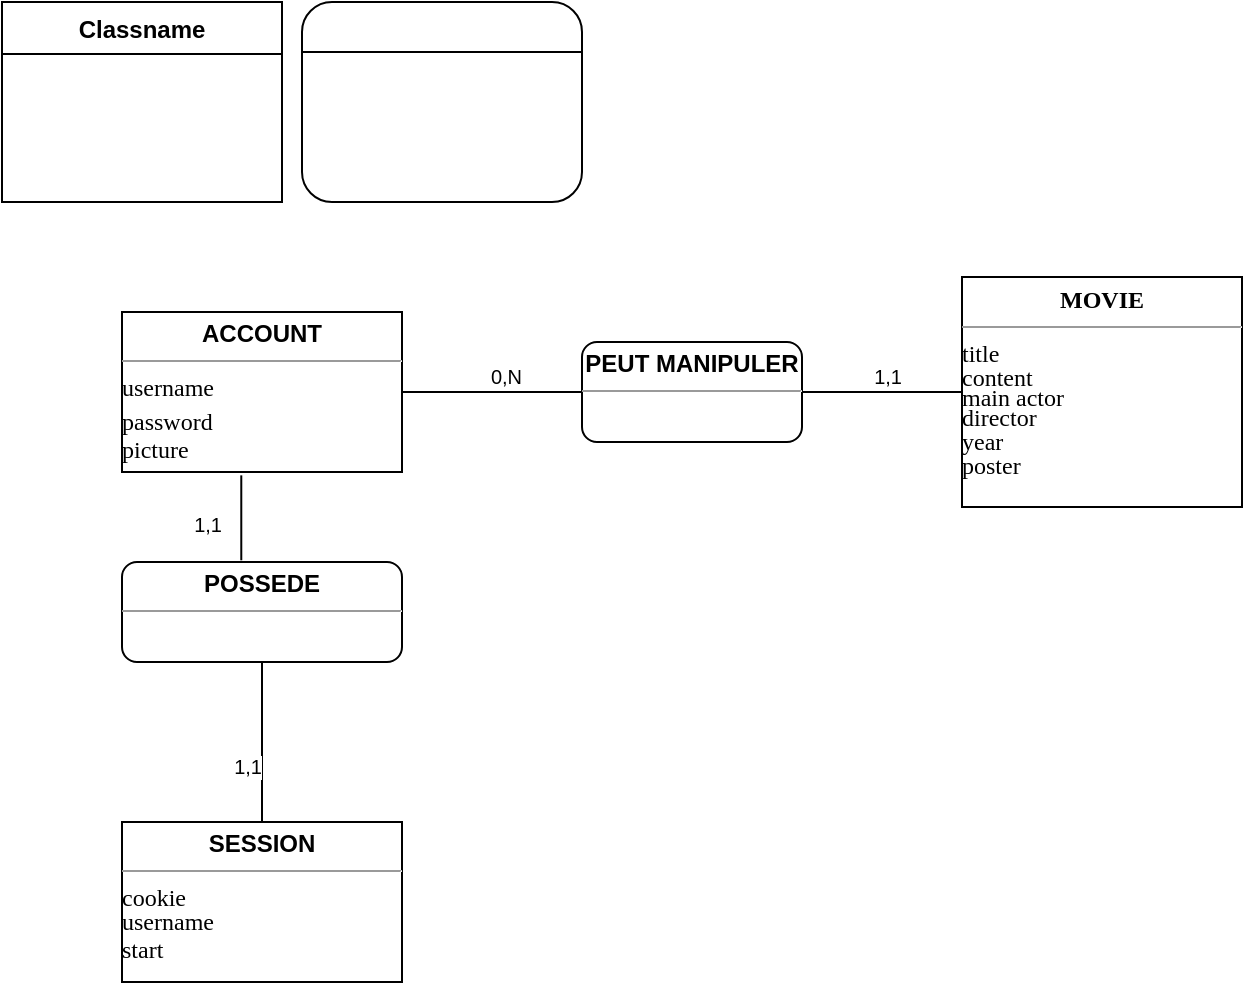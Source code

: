 <mxfile version="12.3.4" type="device" pages="1"><diagram id="5V_i015mzxJ5JcxgLk4W" name="Page-1"><mxGraphModel dx="813" dy="433" grid="1" gridSize="10" guides="1" tooltips="1" connect="1" arrows="1" fold="1" page="1" pageScale="1" pageWidth="827" pageHeight="1169" math="0" shadow="0"><root><mxCell id="0"/><mxCell id="1" parent="0"/><mxCell id="rGm1R_EhyV83QzHhUP19-9" value="" style="rounded=1;whiteSpace=wrap;html=1;" vertex="1" parent="1"><mxGeometry x="190" y="40" width="140" height="100" as="geometry"/></mxCell><mxCell id="rGm1R_EhyV83QzHhUP19-10" value="" style="endArrow=none;html=1;exitX=0;exitY=0.25;exitDx=0;exitDy=0;entryX=1;entryY=0.25;entryDx=0;entryDy=0;" edge="1" parent="1" source="rGm1R_EhyV83QzHhUP19-9" target="rGm1R_EhyV83QzHhUP19-9"><mxGeometry width="50" height="50" relative="1" as="geometry"><mxPoint x="190" y="90" as="sourcePoint"/><mxPoint x="240" y="40" as="targetPoint"/></mxGeometry></mxCell><mxCell id="rGm1R_EhyV83QzHhUP19-12" value="Classname" style="swimlane;fontStyle=1;align=center;verticalAlign=top;childLayout=stackLayout;horizontal=1;startSize=26;horizontalStack=0;resizeParent=1;resizeParentMax=0;resizeLast=0;collapsible=1;marginBottom=0;" vertex="1" parent="1"><mxGeometry x="40" y="40" width="140" height="100" as="geometry"/></mxCell><mxCell id="rGm1R_EhyV83QzHhUP19-18" value="&lt;p style=&quot;margin: 0px ; margin-top: 4px ; text-align: center&quot;&gt;&lt;b&gt;PEUT MANIPULER&lt;/b&gt;&lt;br&gt;&lt;/p&gt;&lt;hr size=&quot;1&quot;&gt;&lt;div style=&quot;height: 2px&quot;&gt;&lt;/div&gt;" style="verticalAlign=top;align=left;overflow=fill;fontSize=12;fontFamily=Helvetica;html=1;rounded=1;" vertex="1" parent="1"><mxGeometry x="330" y="210" width="110" height="50" as="geometry"/></mxCell><mxCell id="rGm1R_EhyV83QzHhUP19-19" value="&lt;p style=&quot;margin: 0px ; margin-top: 4px ; text-align: center&quot;&gt;&lt;b&gt;ACCOUNT&lt;/b&gt;&lt;br&gt;&lt;/p&gt;&lt;hr size=&quot;1&quot;&gt;&lt;div style=&quot;height: 2px&quot;&gt;&lt;font face=&quot;Lucida Console&quot;&gt;username&lt;br&gt;&lt;/font&gt;&lt;/div&gt;&lt;div&gt;&lt;font face=&quot;Lucida Console&quot;&gt;&lt;br&gt;&lt;/font&gt;&lt;/div&gt;&lt;div&gt;&lt;font face=&quot;Lucida Console&quot;&gt;password&lt;/font&gt;&lt;/div&gt;&lt;div&gt;&lt;font face=&quot;Lucida Console&quot;&gt;picture&lt;/font&gt;&lt;br&gt;&lt;/div&gt;" style="verticalAlign=top;align=left;overflow=fill;fontSize=12;fontFamily=Helvetica;html=1;rounded=0;" vertex="1" parent="1"><mxGeometry x="100" y="195" width="140" height="80" as="geometry"/></mxCell><mxCell id="rGm1R_EhyV83QzHhUP19-20" value="&lt;p style=&quot;margin: 0px ; margin-top: 4px ; text-align: center&quot;&gt;&lt;font face=&quot;Lucida Console&quot;&gt;&lt;b&gt;MOVIE&lt;/b&gt;&lt;br&gt;&lt;/font&gt;&lt;/p&gt;&lt;hr size=&quot;1&quot;&gt;&lt;div style=&quot;height: 2px&quot;&gt;&lt;font face=&quot;Lucida Console&quot;&gt;title&lt;/font&gt;&lt;/div&gt;&lt;div style=&quot;height: 2px&quot;&gt;&lt;font face=&quot;Lucida Console&quot;&gt;&lt;br&gt;&lt;/font&gt;&lt;/div&gt;&lt;div style=&quot;height: 2px&quot;&gt;&lt;font face=&quot;Lucida Console&quot;&gt;&lt;br&gt;&lt;/font&gt;&lt;/div&gt;&lt;div style=&quot;height: 2px&quot;&gt;&lt;font face=&quot;Lucida Console&quot;&gt;&lt;br&gt;&lt;/font&gt;&lt;/div&gt;&lt;div style=&quot;height: 2px&quot;&gt;&lt;font face=&quot;Lucida Console&quot;&gt;&lt;br&gt;&lt;/font&gt;&lt;/div&gt;&lt;div style=&quot;height: 2px&quot;&gt;&lt;font face=&quot;Lucida Console&quot;&gt;&lt;br&gt;&lt;/font&gt;&lt;/div&gt;&lt;div style=&quot;height: 2px&quot;&gt;&lt;font face=&quot;Lucida Console&quot;&gt;content&lt;/font&gt;&lt;/div&gt;&lt;div style=&quot;height: 2px&quot;&gt;&lt;font face=&quot;Lucida Console&quot;&gt;&lt;br&gt;&lt;/font&gt;&lt;/div&gt;&lt;div style=&quot;height: 2px&quot;&gt;&lt;font face=&quot;Lucida Console&quot;&gt;&lt;br&gt;&lt;/font&gt;&lt;/div&gt;&lt;div style=&quot;height: 2px&quot;&gt;&lt;font face=&quot;Lucida Console&quot;&gt;&lt;br&gt;&lt;/font&gt;&lt;/div&gt;&lt;div style=&quot;height: 2px&quot;&gt;&lt;font face=&quot;Lucida Console&quot;&gt;&lt;br&gt;&lt;/font&gt;&lt;/div&gt;&lt;div style=&quot;height: 2px&quot;&gt;&lt;font face=&quot;Lucida Console&quot;&gt;main actor&lt;/font&gt;&lt;/div&gt;&lt;div style=&quot;height: 2px&quot;&gt;&lt;font face=&quot;Lucida Console&quot;&gt;&lt;br&gt;&lt;/font&gt;&lt;/div&gt;&lt;div style=&quot;height: 2px&quot;&gt;&lt;font face=&quot;Lucida Console&quot;&gt;&lt;br&gt;&lt;/font&gt;&lt;/div&gt;&lt;div style=&quot;height: 2px&quot;&gt;&lt;font face=&quot;Lucida Console&quot;&gt;&lt;br&gt;&lt;/font&gt;&lt;/div&gt;&lt;div style=&quot;height: 2px&quot;&gt;&lt;font face=&quot;Lucida Console&quot;&gt;&lt;br&gt;&lt;/font&gt;&lt;/div&gt;&lt;div style=&quot;height: 2px&quot;&gt;&lt;font face=&quot;Lucida Console&quot;&gt;director&lt;/font&gt;&lt;/div&gt;&lt;div style=&quot;height: 2px&quot;&gt;&lt;font face=&quot;Lucida Console&quot;&gt;&lt;br&gt;&lt;/font&gt;&lt;/div&gt;&lt;div style=&quot;height: 2px&quot;&gt;&lt;font face=&quot;Lucida Console&quot;&gt;&lt;br&gt;&lt;/font&gt;&lt;/div&gt;&lt;div style=&quot;height: 2px&quot;&gt;&lt;font face=&quot;Lucida Console&quot;&gt;&lt;br&gt;&lt;/font&gt;&lt;/div&gt;&lt;div style=&quot;height: 2px&quot;&gt;&lt;font face=&quot;Lucida Console&quot;&gt;&lt;br&gt;&lt;/font&gt;&lt;/div&gt;&lt;div style=&quot;height: 2px&quot;&gt;&lt;font face=&quot;Lucida Console&quot;&gt;&lt;br&gt;&lt;/font&gt;&lt;/div&gt;&lt;div style=&quot;height: 2px&quot;&gt;&lt;font face=&quot;Lucida Console&quot;&gt;year&lt;/font&gt;&lt;/div&gt;&lt;div style=&quot;height: 2px&quot;&gt;&lt;font face=&quot;Lucida Console&quot;&gt;&lt;br&gt;&lt;/font&gt;&lt;/div&gt;&lt;div style=&quot;height: 2px&quot;&gt;&lt;font face=&quot;Lucida Console&quot;&gt;&lt;br&gt;&lt;/font&gt;&lt;/div&gt;&lt;div style=&quot;height: 2px&quot;&gt;&lt;font face=&quot;Lucida Console&quot;&gt;&lt;br&gt;&lt;/font&gt;&lt;/div&gt;&lt;div style=&quot;height: 2px&quot;&gt;&lt;font face=&quot;Lucida Console&quot;&gt;&lt;br&gt;&lt;/font&gt;&lt;/div&gt;&lt;div style=&quot;height: 2px&quot;&gt;&lt;font face=&quot;Lucida Console&quot;&gt;&lt;br&gt;&lt;/font&gt;&lt;/div&gt;&lt;div style=&quot;height: 2px&quot;&gt;&lt;font face=&quot;Lucida Console&quot;&gt;poster&lt;br&gt;&lt;/font&gt;&lt;/div&gt;&lt;div style=&quot;height: 2px&quot;&gt;&lt;font face=&quot;Lucida Console&quot;&gt;&lt;br&gt;&lt;/font&gt;&lt;/div&gt;&lt;div&gt;&lt;font face=&quot;Lucida Console&quot;&gt;&lt;br&gt;&lt;/font&gt;&lt;/div&gt;" style="verticalAlign=top;align=left;overflow=fill;fontSize=12;fontFamily=Helvetica;html=1;rounded=0;" vertex="1" parent="1"><mxGeometry x="520" y="177.5" width="140" height="115" as="geometry"/></mxCell><mxCell id="rGm1R_EhyV83QzHhUP19-21" value="" style="endArrow=none;html=1;edgeStyle=orthogonalEdgeStyle;exitX=1;exitY=0.5;exitDx=0;exitDy=0;entryX=0;entryY=0.5;entryDx=0;entryDy=0;" edge="1" parent="1" source="rGm1R_EhyV83QzHhUP19-19" target="rGm1R_EhyV83QzHhUP19-18"><mxGeometry relative="1" as="geometry"><mxPoint x="250" y="370" as="sourcePoint"/><mxPoint x="410" y="370" as="targetPoint"/></mxGeometry></mxCell><mxCell id="rGm1R_EhyV83QzHhUP19-23" value="0,N" style="resizable=0;html=1;align=right;verticalAlign=bottom;labelBackgroundColor=#ffffff;fontSize=10;" connectable="0" vertex="1" parent="rGm1R_EhyV83QzHhUP19-21"><mxGeometry x="1" relative="1" as="geometry"><mxPoint x="-30" as="offset"/></mxGeometry></mxCell><mxCell id="rGm1R_EhyV83QzHhUP19-27" value="" style="endArrow=none;html=1;edgeStyle=orthogonalEdgeStyle;exitX=1;exitY=0.5;exitDx=0;exitDy=0;entryX=0;entryY=0.5;entryDx=0;entryDy=0;" edge="1" parent="1" source="rGm1R_EhyV83QzHhUP19-18" target="rGm1R_EhyV83QzHhUP19-20"><mxGeometry relative="1" as="geometry"><mxPoint x="470.143" y="230" as="sourcePoint"/><mxPoint x="570.143" y="230" as="targetPoint"/></mxGeometry></mxCell><mxCell id="rGm1R_EhyV83QzHhUP19-29" value="1,1" style="resizable=0;html=1;align=right;verticalAlign=bottom;labelBackgroundColor=#ffffff;fontSize=10;" connectable="0" vertex="1" parent="rGm1R_EhyV83QzHhUP19-27"><mxGeometry x="1" relative="1" as="geometry"><mxPoint x="-30" as="offset"/></mxGeometry></mxCell><mxCell id="rGm1R_EhyV83QzHhUP19-30" value="&lt;p style=&quot;margin: 0px ; margin-top: 4px ; text-align: center&quot;&gt;&lt;b&gt;SESSION&lt;/b&gt;&lt;br&gt;&lt;/p&gt;&lt;hr size=&quot;1&quot;&gt;&lt;div style=&quot;height: 2px&quot;&gt;&lt;font face=&quot;Lucida Console&quot;&gt;cookie&lt;/font&gt;&lt;/div&gt;&lt;div style=&quot;height: 2px&quot;&gt;&lt;font face=&quot;Lucida Console&quot;&gt;&lt;br&gt;&lt;/font&gt;&lt;/div&gt;&lt;div style=&quot;height: 2px&quot;&gt;&lt;font face=&quot;Lucida Console&quot;&gt;&lt;br&gt;&lt;/font&gt;&lt;/div&gt;&lt;div style=&quot;height: 2px&quot;&gt;&lt;font face=&quot;Lucida Console&quot;&gt;&lt;br&gt;&lt;/font&gt;&lt;/div&gt;&lt;div style=&quot;height: 2px&quot;&gt;&lt;font face=&quot;Lucida Console&quot;&gt;&lt;br&gt;&lt;/font&gt;&lt;/div&gt;&lt;div style=&quot;height: 2px&quot;&gt;&lt;font face=&quot;Lucida Console&quot;&gt;&lt;br&gt;&lt;/font&gt;&lt;/div&gt;&lt;div style=&quot;height: 2px&quot;&gt;&lt;font face=&quot;Lucida Console&quot;&gt;username&lt;/font&gt;&lt;/div&gt;&lt;div style=&quot;height: 2px&quot;&gt;&lt;font face=&quot;Lucida Console&quot;&gt;&lt;br&gt;&lt;/font&gt;&lt;/div&gt;&lt;div style=&quot;height: 2px&quot;&gt;&lt;font face=&quot;Lucida Console&quot;&gt;&lt;br&gt;&lt;/font&gt;&lt;/div&gt;&lt;div style=&quot;height: 2px&quot;&gt;&lt;font face=&quot;Lucida Console&quot;&gt;&lt;br&gt;&lt;/font&gt;&lt;/div&gt;&lt;div style=&quot;height: 2px&quot;&gt;&lt;font face=&quot;Lucida Console&quot;&gt;&lt;br&gt;&lt;/font&gt;&lt;/div&gt;&lt;div style=&quot;height: 2px&quot;&gt;&lt;font face=&quot;Lucida Console&quot;&gt;&lt;br&gt;&lt;/font&gt;&lt;/div&gt;&lt;div style=&quot;height: 2px&quot;&gt;&lt;font face=&quot;Lucida Console&quot;&gt;&lt;br&gt;&lt;/font&gt;&lt;/div&gt;&lt;div style=&quot;height: 2px&quot;&gt;&lt;font face=&quot;Lucida Console&quot;&gt;start&lt;br&gt;&lt;/font&gt;&lt;/div&gt;&lt;div style=&quot;height: 2px&quot;&gt;&lt;font face=&quot;Lucida Console&quot;&gt;&lt;br&gt;&lt;/font&gt;&lt;/div&gt;&lt;div style=&quot;height: 2px&quot;&gt;&lt;br&gt;&lt;/div&gt;" style="verticalAlign=top;align=left;overflow=fill;fontSize=12;fontFamily=Helvetica;html=1;rounded=0;" vertex="1" parent="1"><mxGeometry x="100" y="450" width="140" height="80" as="geometry"/></mxCell><mxCell id="rGm1R_EhyV83QzHhUP19-34" value="&lt;p style=&quot;margin: 0px ; margin-top: 4px ; text-align: center&quot;&gt;&lt;b&gt;POSSEDE&lt;/b&gt;&lt;br&gt;&lt;/p&gt;&lt;hr size=&quot;1&quot;&gt;&lt;div style=&quot;height: 2px&quot;&gt;&lt;/div&gt;" style="verticalAlign=top;align=left;overflow=fill;fontSize=12;fontFamily=Helvetica;html=1;rounded=1;" vertex="1" parent="1"><mxGeometry x="100" y="320" width="140" height="50" as="geometry"/></mxCell><mxCell id="rGm1R_EhyV83QzHhUP19-35" value="" style="endArrow=none;html=1;edgeStyle=orthogonalEdgeStyle;exitX=0.426;exitY=1.021;exitDx=0;exitDy=0;entryX=0.426;entryY=-0.017;entryDx=0;entryDy=0;exitPerimeter=0;entryPerimeter=0;" edge="1" parent="1" source="rGm1R_EhyV83QzHhUP19-19" target="rGm1R_EhyV83QzHhUP19-34"><mxGeometry relative="1" as="geometry"><mxPoint x="160.143" y="299.857" as="sourcePoint"/><mxPoint x="240.143" y="299.857" as="targetPoint"/></mxGeometry></mxCell><mxCell id="rGm1R_EhyV83QzHhUP19-37" value="1,1" style="resizable=0;html=1;align=right;verticalAlign=bottom;labelBackgroundColor=#ffffff;fontSize=10;" connectable="0" vertex="1" parent="rGm1R_EhyV83QzHhUP19-35"><mxGeometry x="1" relative="1" as="geometry"><mxPoint x="-9.5" y="-9.5" as="offset"/></mxGeometry></mxCell><mxCell id="rGm1R_EhyV83QzHhUP19-38" value="" style="endArrow=none;html=1;edgeStyle=orthogonalEdgeStyle;entryX=0.5;entryY=0;entryDx=0;entryDy=0;" edge="1" parent="1" source="rGm1R_EhyV83QzHhUP19-34" target="rGm1R_EhyV83QzHhUP19-30"><mxGeometry relative="1" as="geometry"><mxPoint x="149.571" y="381.786" as="sourcePoint"/><mxPoint x="149.571" y="439.5" as="targetPoint"/><Array as="points"/></mxGeometry></mxCell><mxCell id="rGm1R_EhyV83QzHhUP19-40" value="1,1" style="resizable=0;html=1;align=right;verticalAlign=bottom;labelBackgroundColor=#ffffff;fontSize=10;" connectable="0" vertex="1" parent="rGm1R_EhyV83QzHhUP19-38"><mxGeometry x="1" relative="1" as="geometry"><mxPoint y="-19.5" as="offset"/></mxGeometry></mxCell></root></mxGraphModel></diagram></mxfile>